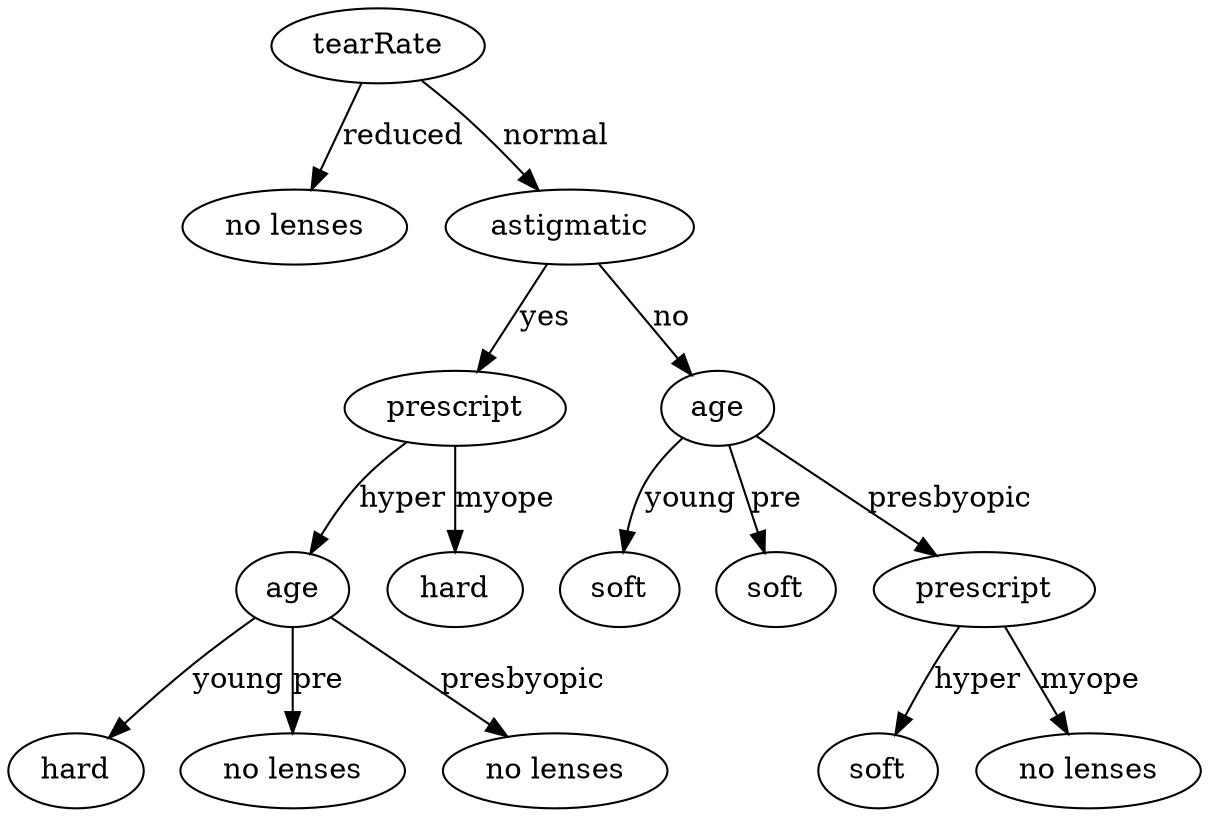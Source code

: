 digraph decision_tree {
 "26716d35-5dd0-4480-86e1-2e8cef0dd410" [label="tearRate"];
 "3ad6100c-c014-41bf-bacd-b0b28ebda080" [label="no lenses"];
 "7e784d36-e580-4b1c-abbc-9f3653b70264" [label="astigmatic"];
 "0c5d1e53-6443-48b1-91ed-dfa20528c509" [label="prescript"];
 "e6947147-dfac-42bc-a01f-ef97ef917aae" [label="age"];
 "c51b8cbf-4182-41cf-aa3d-d0ae7116f107" [label="hard"];
 "11ac6e3e-738a-46fc-b1b0-29bd0ae22d96" [label="no lenses"];
 "c1a13702-804f-40be-92f1-5116e041c1e4" [label="no lenses"];
 "b737ac17-92c9-40ab-a3af-74fb78d591ae" [label="hard"];
 "a40fd94c-81a9-4ba2-98c5-eea817a313fe" [label="age"];
 "8cd5e511-f598-4d79-9077-0199a559c94e" [label="soft"];
 "6a4e5934-4c70-48e6-be01-7fb21e6c47ec" [label="soft"];
 "51c8fa4c-48bb-4d12-b761-9afb4787b4b8" [label="prescript"];
 "51049906-8158-4b73-9dc5-055c3d097d99" [label="soft"];
 "4c7d93fe-ae8a-4caf-bf36-097ef5f8464a" [label="no lenses"];
 "26716d35-5dd0-4480-86e1-2e8cef0dd410" -> "3ad6100c-c014-41bf-bacd-b0b28ebda080" [label="reduced"];
 "26716d35-5dd0-4480-86e1-2e8cef0dd410" -> "7e784d36-e580-4b1c-abbc-9f3653b70264" [label="normal"];
 "7e784d36-e580-4b1c-abbc-9f3653b70264" -> "0c5d1e53-6443-48b1-91ed-dfa20528c509" [label="yes"];
 "0c5d1e53-6443-48b1-91ed-dfa20528c509" -> "e6947147-dfac-42bc-a01f-ef97ef917aae" [label="hyper"];
 "e6947147-dfac-42bc-a01f-ef97ef917aae" -> "c51b8cbf-4182-41cf-aa3d-d0ae7116f107" [label="young"];
 "e6947147-dfac-42bc-a01f-ef97ef917aae" -> "11ac6e3e-738a-46fc-b1b0-29bd0ae22d96" [label="pre"];
 "e6947147-dfac-42bc-a01f-ef97ef917aae" -> "c1a13702-804f-40be-92f1-5116e041c1e4" [label="presbyopic"];
 "0c5d1e53-6443-48b1-91ed-dfa20528c509" -> "b737ac17-92c9-40ab-a3af-74fb78d591ae" [label="myope"];
 "7e784d36-e580-4b1c-abbc-9f3653b70264" -> "a40fd94c-81a9-4ba2-98c5-eea817a313fe" [label="no"];
 "a40fd94c-81a9-4ba2-98c5-eea817a313fe" -> "8cd5e511-f598-4d79-9077-0199a559c94e" [label="young"];
 "a40fd94c-81a9-4ba2-98c5-eea817a313fe" -> "6a4e5934-4c70-48e6-be01-7fb21e6c47ec" [label="pre"];
 "a40fd94c-81a9-4ba2-98c5-eea817a313fe" -> "51c8fa4c-48bb-4d12-b761-9afb4787b4b8" [label="presbyopic"];
 "51c8fa4c-48bb-4d12-b761-9afb4787b4b8" -> "51049906-8158-4b73-9dc5-055c3d097d99" [label="hyper"];
 "51c8fa4c-48bb-4d12-b761-9afb4787b4b8" -> "4c7d93fe-ae8a-4caf-bf36-097ef5f8464a" [label="myope"];
}